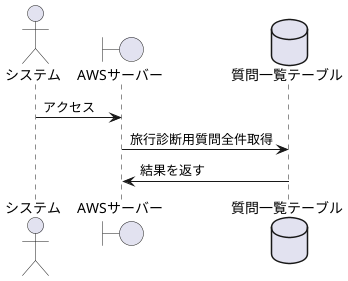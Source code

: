 @startuml

actor システム

boundary AWSサーバー

database 質問一覧テーブル as DB

システム -> AWSサーバー : アクセス
AWSサーバー -> DB : 旅行診断用質問全件取得
AWSサーバー <- DB : 結果を返す

@enduml